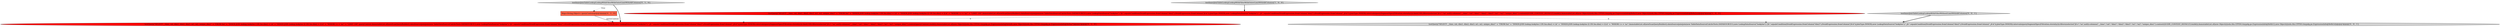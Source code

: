 digraph {
2 [style = filled, label = "testQuery(\"SELECT __time, cnt, dim1, dim2, dim3, m1, m2, unique_dim1\" + \"FROM foo\" + \"INNER JOIN lookup.lookyloo l ON foo.dim2 = l.k\" + \"INNER JOIN lookup.lookyloo l2 ON foo.dim2 = l2.k\" + \"WHERE l.v = 'xa'\" + \"LIMIT 100\",queryContext,ImmutableList.of(newScanQueryBuilder().dataSource(join(join(new TableDataSource(CalciteTests.DATASOURCE1),new LookupDataSource(\"lookyloo\"),\"j0.\",equalsCondition(DruidExpression.fromColumn(\"dim2\"),DruidExpression.fromColumn(\"j0.k\")),JoinType.INNER),new LookupDataSource(\"lookyloo\"),\"_j0.\",equalsCondition(DruidExpression.fromColumn(\"dim2\"),DruidExpression.fromColumn(\"_j0.k\")),JoinType.INNER)).intervals(querySegmentSpec(Filtration.eternity())).limit(100).filters(selector(\"j0.v\",\"xa\",null)).columns(\"__time\",\"cnt\",\"dim1\",\"dim2\",\"dim3\",\"m1\",\"m2\",\"unique_dim1\").context(queryContext).build()),ImmutableList.of(new Object((((edu.fdu.CPPDG.tinypdg.pe.ExpressionInfo@8e6a9c,new Object((((edu.fdu.CPPDG.tinypdg.pe.ExpressionInfo@8e6aa7))@@@3@@@['0', '1', '0']", fillcolor = red, shape = ellipse image = "AAA1AAABBB2BBB"];
0 [style = filled, label = "testInnerJoinTableLookupLookupWithFilterWithOuterLimitWithAllColumns['1', '0', '0']", fillcolor = lightgray, shape = diamond image = "AAA0AAABBB1BBB"];
6 [style = filled, label = "testInnerJoinTableLookupLookupWithFilterWithoutLimitWithAllColumns['0', '0', '1']", fillcolor = lightgray, shape = diamond image = "AAA0AAABBB3BBB"];
3 [style = filled, label = "Map<String,Object> queryContext@@@2@@@['0', '1', '0']", fillcolor = tomato, shape = box image = "AAA1AAABBB2BBB"];
5 [style = filled, label = "testQuery(\"SELECT __time, cnt, dim1, dim2, dim3, m1, m2, unique_dim1\" + \"FROM foo\" + \"INNER JOIN lookup.lookyloo l ON foo.dim2 = l.k\" + \"INNER JOIN lookup.lookyloo l2 ON foo.dim2 = l2.k\" + \"WHERE l.v = 'xa'\",ImmutableList.of(newScanQueryBuilder().dataSource(join(join(new TableDataSource(CalciteTests.DATASOURCE1),new LookupDataSource(\"lookyloo\"),\"j0.\",equalsCondition(DruidExpression.fromColumn(\"dim2\"),DruidExpression.fromColumn(\"j0.k\")),JoinType.INNER),new LookupDataSource(\"lookyloo\"),\"_j0.\",equalsCondition(DruidExpression.fromColumn(\"dim2\"),DruidExpression.fromColumn(\"_j0.k\")),JoinType.INNER)).intervals(querySegmentSpec(Filtration.eternity())).filters(selector(\"j0.v\",\"xa\",null)).columns(\"__time\",\"cnt\",\"dim1\",\"dim2\",\"dim3\",\"m1\",\"m2\",\"unique_dim1\").context(QUERY_CONTEXT_DEFAULT).build()),ImmutableList.of(new Object((((edu.fdu.CPPDG.tinypdg.pe.ExpressionInfo@8e6b12,new Object((((edu.fdu.CPPDG.tinypdg.pe.ExpressionInfo@8e6b1d))@@@3@@@['0', '0', '1']", fillcolor = lightgray, shape = ellipse image = "AAA0AAABBB3BBB"];
4 [style = filled, label = "testInnerJoinTableLookupLookupWithFilterWithOuterLimitWithAllColumns['0', '1', '0']", fillcolor = lightgray, shape = diamond image = "AAA0AAABBB2BBB"];
1 [style = filled, label = "testQuery(\"SELECT __time, cnt, dim1, dim2, dim3, m1, m2, unique_dim1\" + \"FROM foo\" + \"INNER JOIN lookup.lookyloo l ON foo.dim2 = l.k\" + \"INNER JOIN lookup.lookyloo l2 ON foo.dim2 = l2.k\" + \"WHERE l.v = 'xa'\" + \"LIMIT 100\",ImmutableList.of(newScanQueryBuilder().dataSource(join(join(new TableDataSource(CalciteTests.DATASOURCE1),new LookupDataSource(\"lookyloo\"),\"j0.\",equalsCondition(DruidExpression.fromColumn(\"dim2\"),DruidExpression.fromColumn(\"j0.k\")),JoinType.INNER),new LookupDataSource(\"lookyloo\"),\"_j0.\",equalsCondition(DruidExpression.fromColumn(\"dim2\"),DruidExpression.fromColumn(\"_j0.k\")),JoinType.INNER)).intervals(querySegmentSpec(Filtration.eternity())).limit(100).filters(selector(\"j0.v\",\"xa\",null)).columns(\"__time\",\"cnt\",\"dim1\",\"dim2\",\"dim3\",\"m1\",\"m2\",\"unique_dim1\").context(QUERY_CONTEXT_DEFAULT).build()),ImmutableList.of(new Object((((edu.fdu.CPPDG.tinypdg.pe.ExpressionInfo@8e6a1f,new Object((((edu.fdu.CPPDG.tinypdg.pe.ExpressionInfo@8e6a2a))@@@3@@@['1', '0', '0']", fillcolor = red, shape = ellipse image = "AAA1AAABBB1BBB"];
3->2 [style = solid, label="queryContext"];
6->5 [style = bold, label=""];
4->3 [style = dotted, label="true"];
4->2 [style = bold, label=""];
1->2 [style = dashed, label="0"];
1->5 [style = dashed, label="0"];
0->1 [style = bold, label=""];
}
